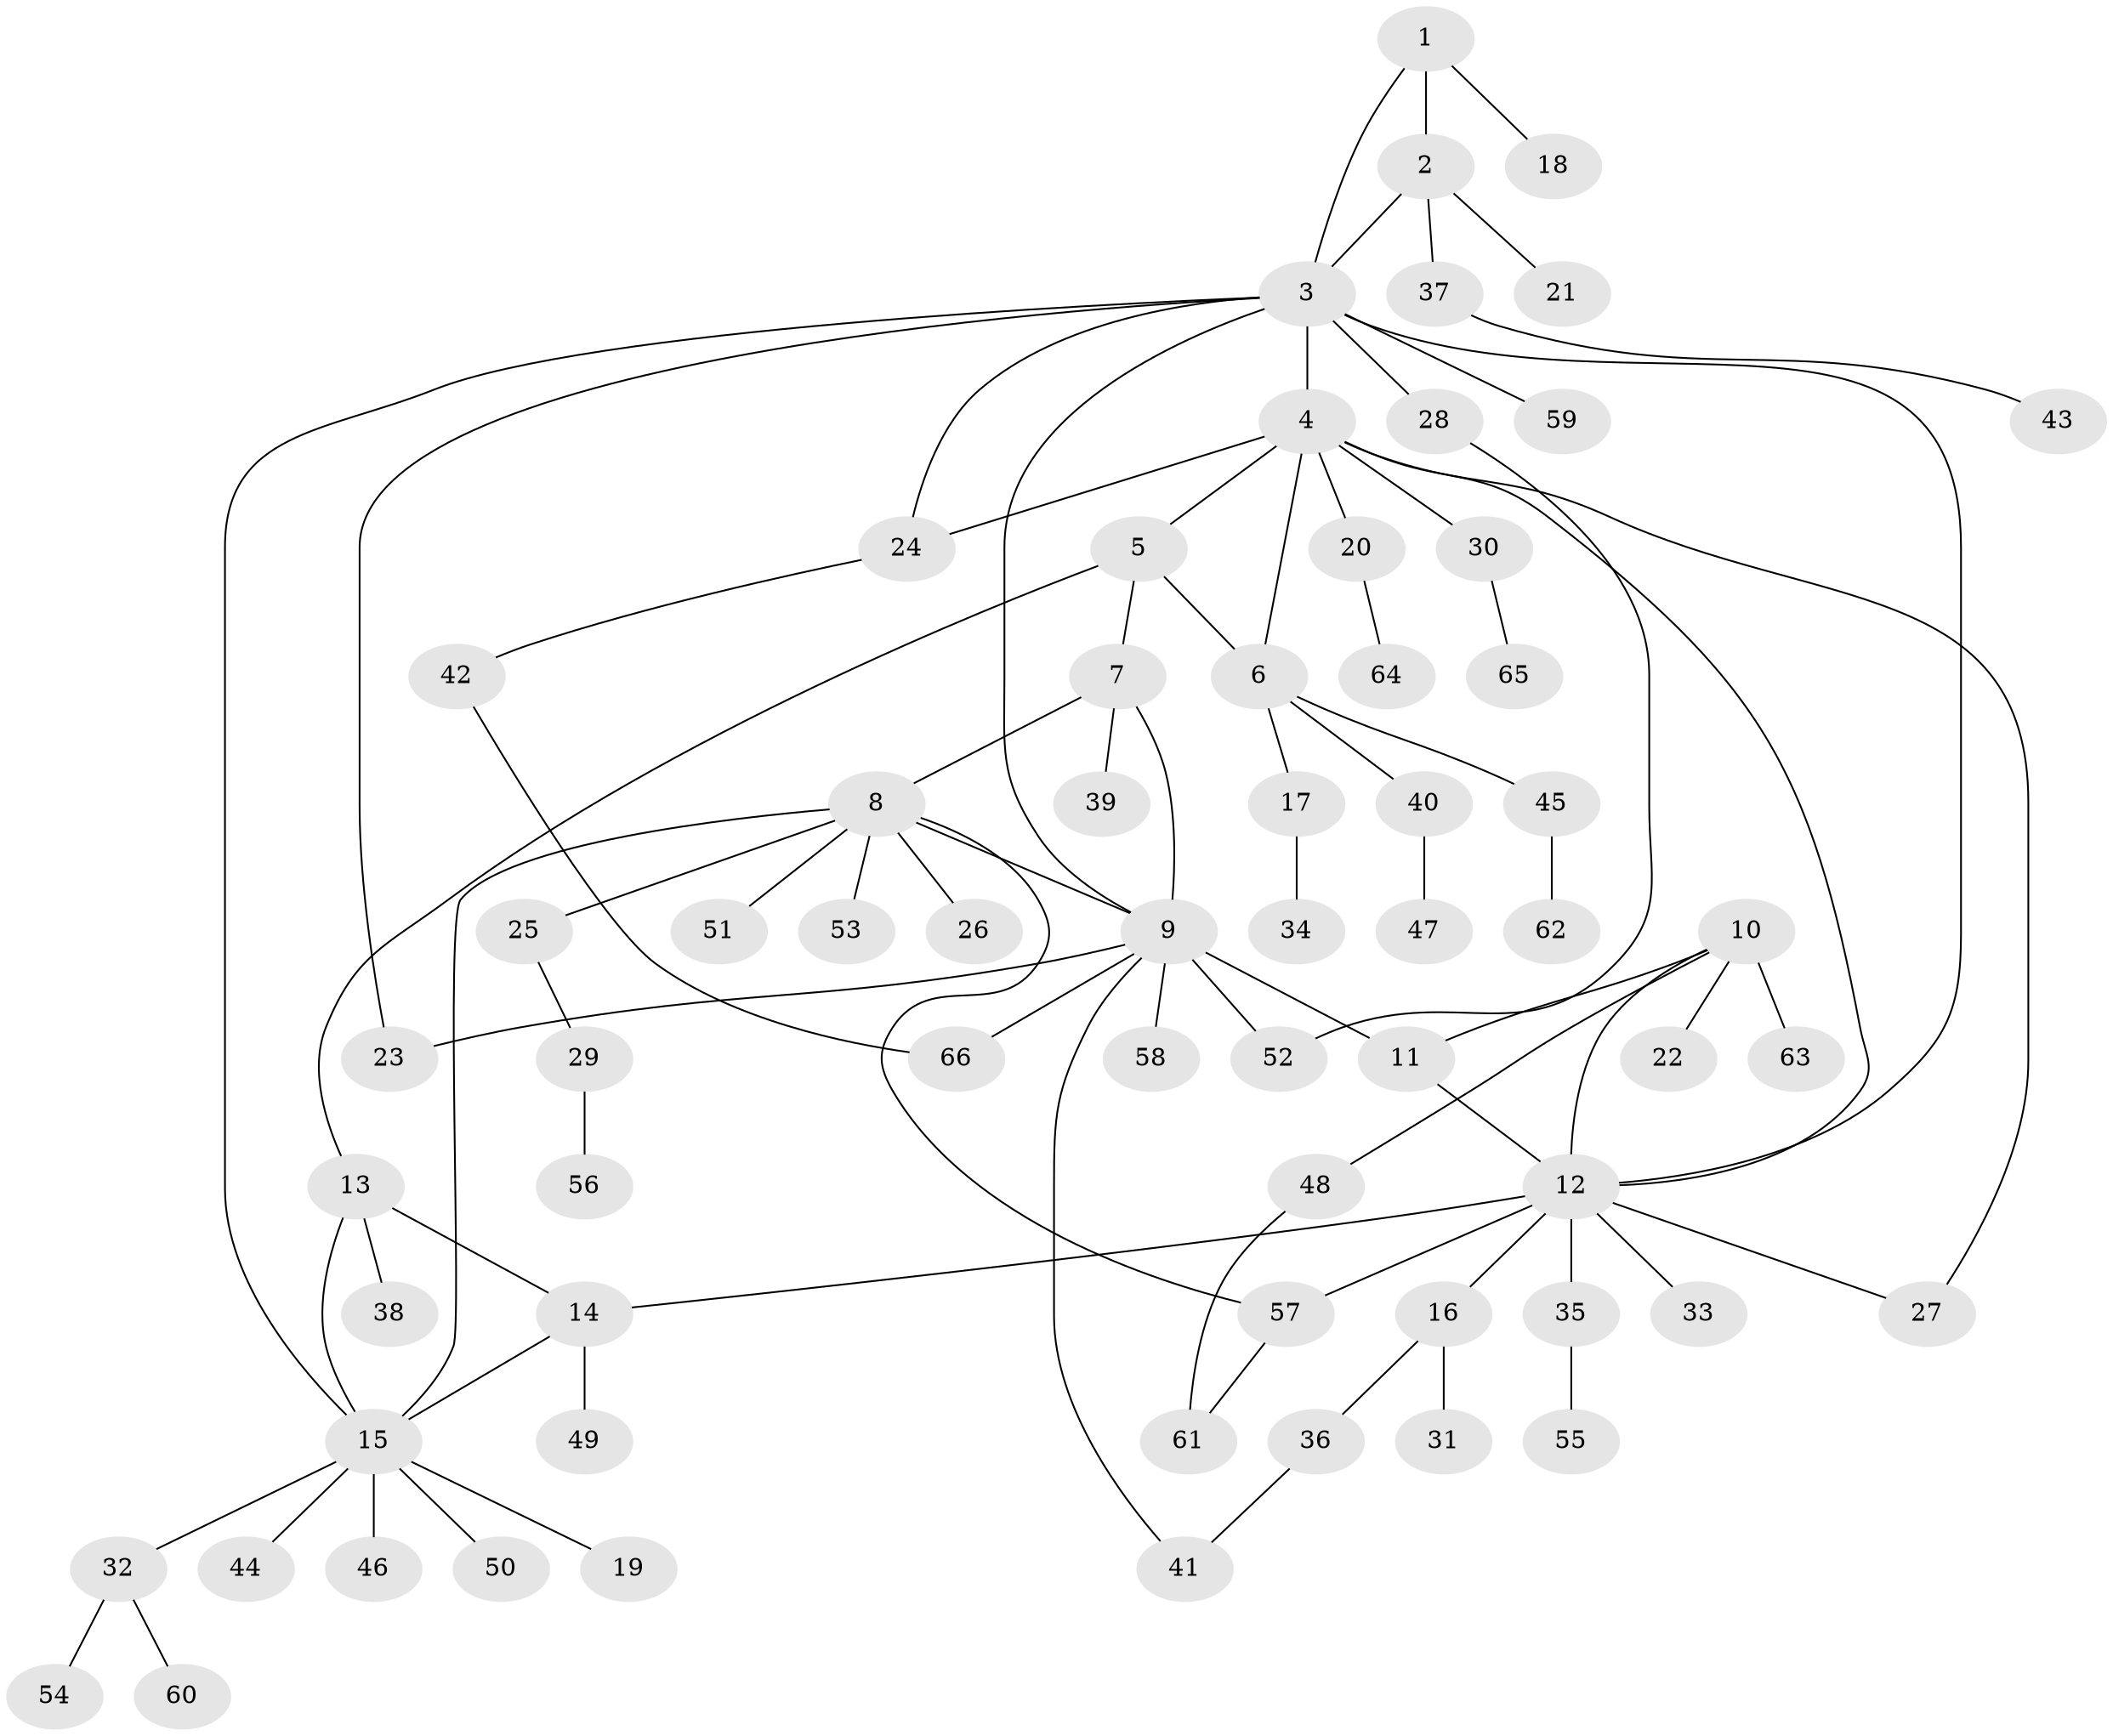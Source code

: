 // Generated by graph-tools (version 1.1) at 2025/26/03/09/25 03:26:35]
// undirected, 66 vertices, 84 edges
graph export_dot {
graph [start="1"]
  node [color=gray90,style=filled];
  1;
  2;
  3;
  4;
  5;
  6;
  7;
  8;
  9;
  10;
  11;
  12;
  13;
  14;
  15;
  16;
  17;
  18;
  19;
  20;
  21;
  22;
  23;
  24;
  25;
  26;
  27;
  28;
  29;
  30;
  31;
  32;
  33;
  34;
  35;
  36;
  37;
  38;
  39;
  40;
  41;
  42;
  43;
  44;
  45;
  46;
  47;
  48;
  49;
  50;
  51;
  52;
  53;
  54;
  55;
  56;
  57;
  58;
  59;
  60;
  61;
  62;
  63;
  64;
  65;
  66;
  1 -- 2;
  1 -- 3;
  1 -- 18;
  2 -- 3;
  2 -- 21;
  2 -- 37;
  3 -- 4;
  3 -- 9;
  3 -- 12;
  3 -- 15;
  3 -- 23;
  3 -- 24;
  3 -- 28;
  3 -- 59;
  4 -- 5;
  4 -- 6;
  4 -- 12;
  4 -- 20;
  4 -- 24;
  4 -- 27;
  4 -- 30;
  5 -- 6;
  5 -- 7;
  5 -- 13;
  6 -- 17;
  6 -- 40;
  6 -- 45;
  7 -- 8;
  7 -- 9;
  7 -- 39;
  8 -- 9;
  8 -- 15;
  8 -- 25;
  8 -- 26;
  8 -- 51;
  8 -- 53;
  8 -- 57;
  9 -- 11;
  9 -- 23;
  9 -- 41;
  9 -- 52;
  9 -- 58;
  9 -- 66;
  10 -- 11;
  10 -- 12;
  10 -- 22;
  10 -- 48;
  10 -- 63;
  11 -- 12;
  12 -- 14;
  12 -- 16;
  12 -- 27;
  12 -- 33;
  12 -- 35;
  12 -- 57;
  13 -- 14;
  13 -- 15;
  13 -- 38;
  14 -- 15;
  14 -- 49;
  15 -- 19;
  15 -- 32;
  15 -- 44;
  15 -- 46;
  15 -- 50;
  16 -- 31;
  16 -- 36;
  17 -- 34;
  20 -- 64;
  24 -- 42;
  25 -- 29;
  28 -- 52;
  29 -- 56;
  30 -- 65;
  32 -- 54;
  32 -- 60;
  35 -- 55;
  36 -- 41;
  37 -- 43;
  40 -- 47;
  42 -- 66;
  45 -- 62;
  48 -- 61;
  57 -- 61;
}
